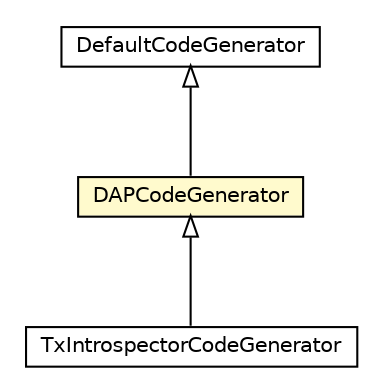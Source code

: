 #!/usr/local/bin/dot
#
# Class diagram 
# Generated by UMLGraph version 5.1 (http://www.umlgraph.org/)
#

digraph G {
	edge [fontname="Helvetica",fontsize=10,labelfontname="Helvetica",labelfontsize=10];
	node [fontname="Helvetica",fontsize=10,shape=plaintext];
	nodesep=0.25;
	ranksep=0.5;
	// pt.ist.fenixframework.dml.TxIntrospectorCodeGenerator
	c12831 [label=<<table title="pt.ist.fenixframework.dml.TxIntrospectorCodeGenerator" border="0" cellborder="1" cellspacing="0" cellpadding="2" port="p" href="./TxIntrospectorCodeGenerator.html">
		<tr><td><table border="0" cellspacing="0" cellpadding="1">
<tr><td align="center" balign="center"> TxIntrospectorCodeGenerator </td></tr>
		</table></td></tr>
		</table>>, fontname="Helvetica", fontcolor="black", fontsize=10.0];
	// pt.ist.fenixframework.dml.DAPCodeGenerator
	c12832 [label=<<table title="pt.ist.fenixframework.dml.DAPCodeGenerator" border="0" cellborder="1" cellspacing="0" cellpadding="2" port="p" bgcolor="lemonChiffon" href="./DAPCodeGenerator.html">
		<tr><td><table border="0" cellspacing="0" cellpadding="1">
<tr><td align="center" balign="center"> DAPCodeGenerator </td></tr>
		</table></td></tr>
		</table>>, fontname="Helvetica", fontcolor="black", fontsize=10.0];
	// pt.ist.fenixframework.dml.DefaultCodeGenerator
	c12853 [label=<<table title="pt.ist.fenixframework.dml.DefaultCodeGenerator" border="0" cellborder="1" cellspacing="0" cellpadding="2" port="p" href="./DefaultCodeGenerator.html">
		<tr><td><table border="0" cellspacing="0" cellpadding="1">
<tr><td align="center" balign="center"> DefaultCodeGenerator </td></tr>
		</table></td></tr>
		</table>>, fontname="Helvetica", fontcolor="black", fontsize=10.0];
	//pt.ist.fenixframework.dml.TxIntrospectorCodeGenerator extends pt.ist.fenixframework.dml.DAPCodeGenerator
	c12832:p -> c12831:p [dir=back,arrowtail=empty];
	//pt.ist.fenixframework.dml.DAPCodeGenerator extends pt.ist.fenixframework.dml.DefaultCodeGenerator
	c12853:p -> c12832:p [dir=back,arrowtail=empty];
}


